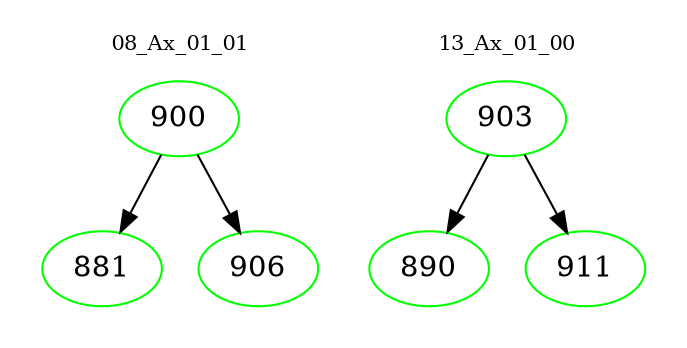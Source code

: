 digraph{
subgraph cluster_0 {
color = white
label = "08_Ax_01_01";
fontsize=10;
T0_900 [label="900", color="green"]
T0_900 -> T0_881 [color="black"]
T0_881 [label="881", color="green"]
T0_900 -> T0_906 [color="black"]
T0_906 [label="906", color="green"]
}
subgraph cluster_1 {
color = white
label = "13_Ax_01_00";
fontsize=10;
T1_903 [label="903", color="green"]
T1_903 -> T1_890 [color="black"]
T1_890 [label="890", color="green"]
T1_903 -> T1_911 [color="black"]
T1_911 [label="911", color="green"]
}
}

